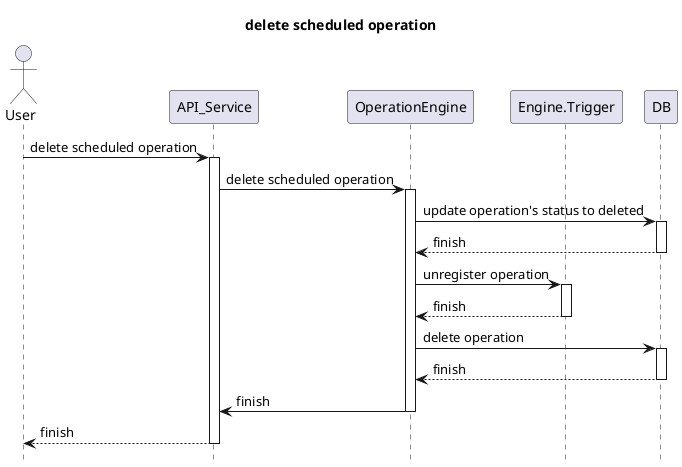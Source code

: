 @startuml

title delete scheduled operation
hide footbox

actor User
participant API_Service as AS
participant OperationEngine as OE
participant Engine.Trigger as engine
participant DB

User -> AS:delete scheduled operation
activate AS

AS -> OE:delete scheduled operation
activate OE

OE -> DB:update operation's status to deleted
activate DB

DB --> OE:finish
deactivate DB

OE -> engine:unregister operation
activate engine

engine --> OE:finish
deactivate engine

OE -> DB:delete operation
activate DB

DB --> OE:finish
deactivate DB

OE -> AS:finish
deactivate OE

AS --> User:finish
deactivate AS

@enduml

